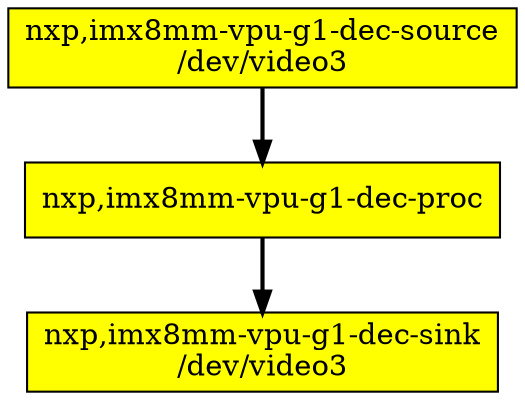 digraph board {
	rankdir=TB
	n00000001 [label="nxp,imx8mm-vpu-g1-dec-source\n/dev/video3", shape=box, style=filled, fillcolor=yellow]
	n00000001 -> n00000003 [style=bold]
	n00000003 [label="nxp,imx8mm-vpu-g1-dec-proc\n", shape=box, style=filled, fillcolor=yellow]
	n00000003 -> n00000006 [style=bold]
	n00000006 [label="nxp,imx8mm-vpu-g1-dec-sink\n/dev/video3", shape=box, style=filled, fillcolor=yellow]
}

